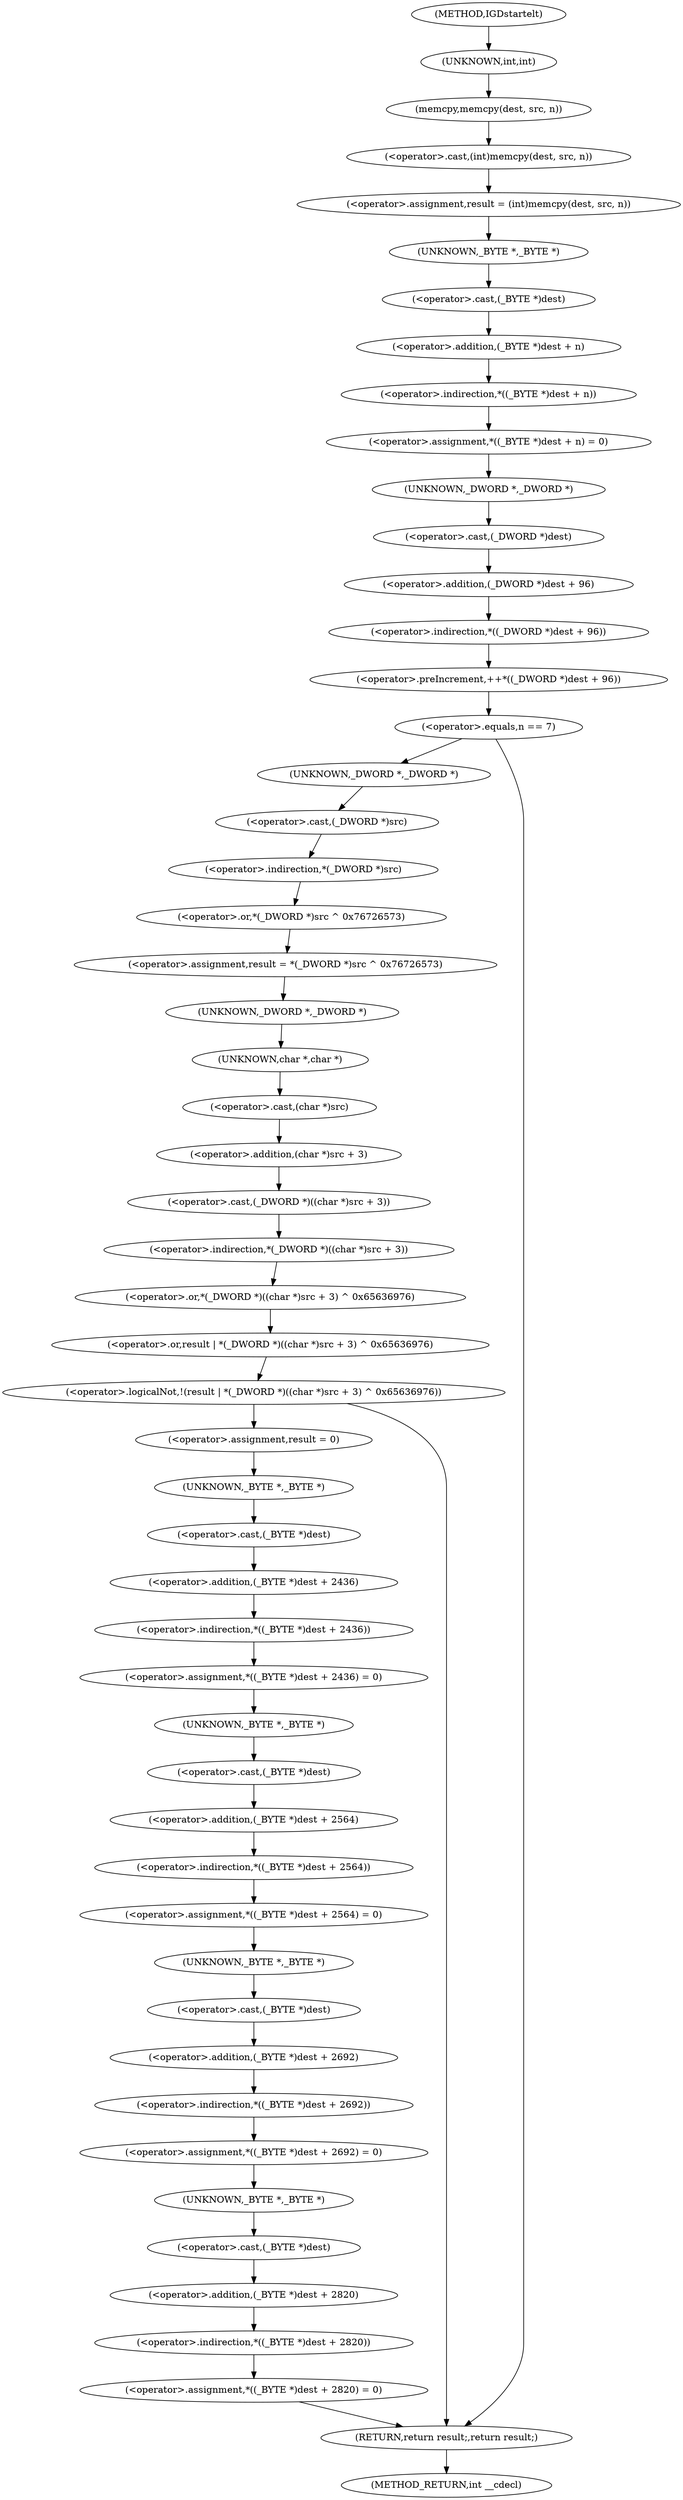 digraph IGDstartelt {  
"1000108" [label = "(<operator>.assignment,result = (int)memcpy(dest, src, n))" ]
"1000110" [label = "(<operator>.cast,(int)memcpy(dest, src, n))" ]
"1000111" [label = "(UNKNOWN,int,int)" ]
"1000112" [label = "(memcpy,memcpy(dest, src, n))" ]
"1000116" [label = "(<operator>.assignment,*((_BYTE *)dest + n) = 0)" ]
"1000117" [label = "(<operator>.indirection,*((_BYTE *)dest + n))" ]
"1000118" [label = "(<operator>.addition,(_BYTE *)dest + n)" ]
"1000119" [label = "(<operator>.cast,(_BYTE *)dest)" ]
"1000120" [label = "(UNKNOWN,_BYTE *,_BYTE *)" ]
"1000124" [label = "(<operator>.preIncrement,++*((_DWORD *)dest + 96))" ]
"1000125" [label = "(<operator>.indirection,*((_DWORD *)dest + 96))" ]
"1000126" [label = "(<operator>.addition,(_DWORD *)dest + 96)" ]
"1000127" [label = "(<operator>.cast,(_DWORD *)dest)" ]
"1000128" [label = "(UNKNOWN,_DWORD *,_DWORD *)" ]
"1000132" [label = "(<operator>.equals,n == 7)" ]
"1000136" [label = "(<operator>.assignment,result = *(_DWORD *)src ^ 0x76726573)" ]
"1000138" [label = "(<operator>.or,*(_DWORD *)src ^ 0x76726573)" ]
"1000139" [label = "(<operator>.indirection,*(_DWORD *)src)" ]
"1000140" [label = "(<operator>.cast,(_DWORD *)src)" ]
"1000141" [label = "(UNKNOWN,_DWORD *,_DWORD *)" ]
"1000145" [label = "(<operator>.logicalNot,!(result | *(_DWORD *)((char *)src + 3) ^ 0x65636976))" ]
"1000146" [label = "(<operator>.or,result | *(_DWORD *)((char *)src + 3) ^ 0x65636976)" ]
"1000148" [label = "(<operator>.or,*(_DWORD *)((char *)src + 3) ^ 0x65636976)" ]
"1000149" [label = "(<operator>.indirection,*(_DWORD *)((char *)src + 3))" ]
"1000150" [label = "(<operator>.cast,(_DWORD *)((char *)src + 3))" ]
"1000151" [label = "(UNKNOWN,_DWORD *,_DWORD *)" ]
"1000152" [label = "(<operator>.addition,(char *)src + 3)" ]
"1000153" [label = "(<operator>.cast,(char *)src)" ]
"1000154" [label = "(UNKNOWN,char *,char *)" ]
"1000159" [label = "(<operator>.assignment,result = 0)" ]
"1000162" [label = "(<operator>.assignment,*((_BYTE *)dest + 2436) = 0)" ]
"1000163" [label = "(<operator>.indirection,*((_BYTE *)dest + 2436))" ]
"1000164" [label = "(<operator>.addition,(_BYTE *)dest + 2436)" ]
"1000165" [label = "(<operator>.cast,(_BYTE *)dest)" ]
"1000166" [label = "(UNKNOWN,_BYTE *,_BYTE *)" ]
"1000170" [label = "(<operator>.assignment,*((_BYTE *)dest + 2564) = 0)" ]
"1000171" [label = "(<operator>.indirection,*((_BYTE *)dest + 2564))" ]
"1000172" [label = "(<operator>.addition,(_BYTE *)dest + 2564)" ]
"1000173" [label = "(<operator>.cast,(_BYTE *)dest)" ]
"1000174" [label = "(UNKNOWN,_BYTE *,_BYTE *)" ]
"1000178" [label = "(<operator>.assignment,*((_BYTE *)dest + 2692) = 0)" ]
"1000179" [label = "(<operator>.indirection,*((_BYTE *)dest + 2692))" ]
"1000180" [label = "(<operator>.addition,(_BYTE *)dest + 2692)" ]
"1000181" [label = "(<operator>.cast,(_BYTE *)dest)" ]
"1000182" [label = "(UNKNOWN,_BYTE *,_BYTE *)" ]
"1000186" [label = "(<operator>.assignment,*((_BYTE *)dest + 2820) = 0)" ]
"1000187" [label = "(<operator>.indirection,*((_BYTE *)dest + 2820))" ]
"1000188" [label = "(<operator>.addition,(_BYTE *)dest + 2820)" ]
"1000189" [label = "(<operator>.cast,(_BYTE *)dest)" ]
"1000190" [label = "(UNKNOWN,_BYTE *,_BYTE *)" ]
"1000194" [label = "(RETURN,return result;,return result;)" ]
"1000102" [label = "(METHOD,IGDstartelt)" ]
"1000196" [label = "(METHOD_RETURN,int __cdecl)" ]
  "1000108" -> "1000120" 
  "1000110" -> "1000108" 
  "1000111" -> "1000112" 
  "1000112" -> "1000110" 
  "1000116" -> "1000128" 
  "1000117" -> "1000116" 
  "1000118" -> "1000117" 
  "1000119" -> "1000118" 
  "1000120" -> "1000119" 
  "1000124" -> "1000132" 
  "1000125" -> "1000124" 
  "1000126" -> "1000125" 
  "1000127" -> "1000126" 
  "1000128" -> "1000127" 
  "1000132" -> "1000141" 
  "1000132" -> "1000194" 
  "1000136" -> "1000151" 
  "1000138" -> "1000136" 
  "1000139" -> "1000138" 
  "1000140" -> "1000139" 
  "1000141" -> "1000140" 
  "1000145" -> "1000159" 
  "1000145" -> "1000194" 
  "1000146" -> "1000145" 
  "1000148" -> "1000146" 
  "1000149" -> "1000148" 
  "1000150" -> "1000149" 
  "1000151" -> "1000154" 
  "1000152" -> "1000150" 
  "1000153" -> "1000152" 
  "1000154" -> "1000153" 
  "1000159" -> "1000166" 
  "1000162" -> "1000174" 
  "1000163" -> "1000162" 
  "1000164" -> "1000163" 
  "1000165" -> "1000164" 
  "1000166" -> "1000165" 
  "1000170" -> "1000182" 
  "1000171" -> "1000170" 
  "1000172" -> "1000171" 
  "1000173" -> "1000172" 
  "1000174" -> "1000173" 
  "1000178" -> "1000190" 
  "1000179" -> "1000178" 
  "1000180" -> "1000179" 
  "1000181" -> "1000180" 
  "1000182" -> "1000181" 
  "1000186" -> "1000194" 
  "1000187" -> "1000186" 
  "1000188" -> "1000187" 
  "1000189" -> "1000188" 
  "1000190" -> "1000189" 
  "1000194" -> "1000196" 
  "1000102" -> "1000111" 
}

